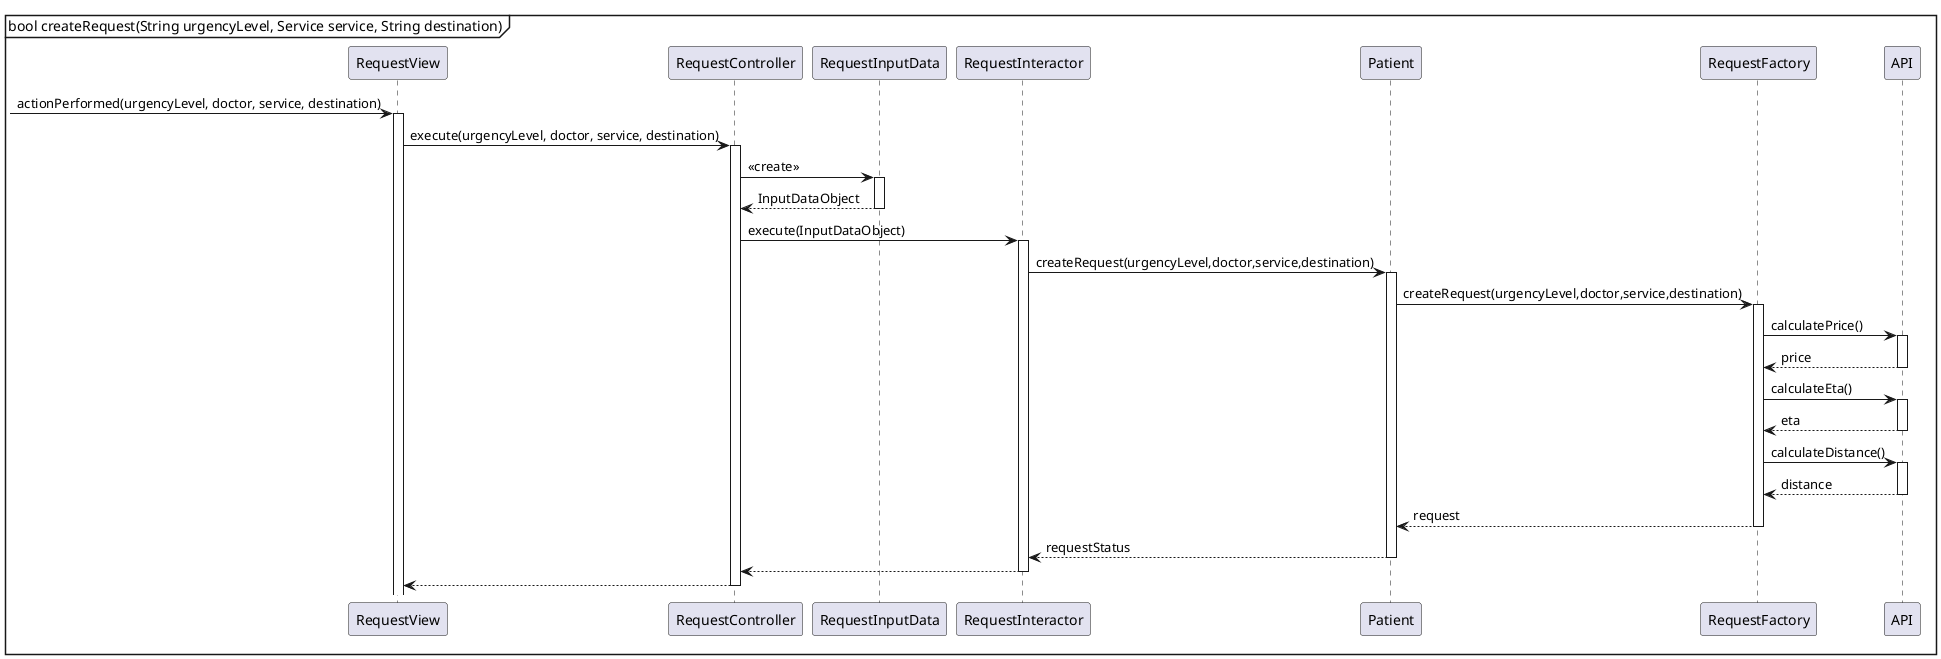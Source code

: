 @startuml
mainframe bool createRequest(String urgencyLevel, Service service, String destination)
    [-> "RequestView":actionPerformed(urgencyLevel, doctor, service, destination)
    activate "RequestView"

    "RequestView" -> "RequestController":execute(urgencyLevel, doctor, service, destination)
    activate "RequestController"


    "RequestController" -> "RequestInputData":<<create>>
    activate "RequestInputData"
    return InputDataObject

    "RequestController" -> "RequestInteractor":execute(InputDataObject)
    activate "RequestInteractor"


    "RequestInteractor" -> "Patient":createRequest(urgencyLevel,doctor,service,destination)
    activate "Patient"

    "Patient" -> "RequestFactory":createRequest(urgencyLevel,doctor,service,destination)
    activate "RequestFactory"
    "RequestFactory" -> "API":calculatePrice()
    activate "API"
    return price
    "RequestFactory" -> "API":calculateEta()
    activate "API"
    return eta
    "RequestFactory" -> "API":calculateDistance()
    activate "API"
    return distance

    return request

    return requestStatus

    return

    return

@enduml
